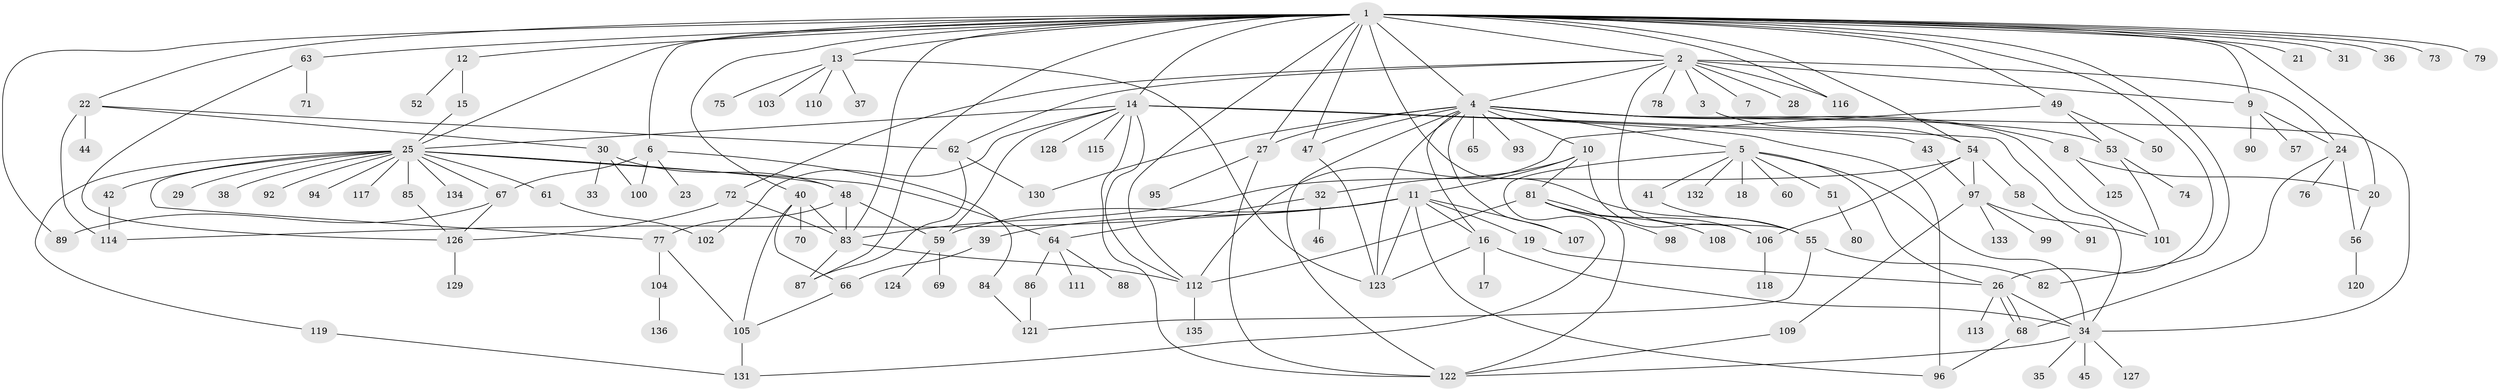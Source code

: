// coarse degree distribution, {3: 0.12195121951219512, 25: 0.012195121951219513, 4: 0.13414634146341464, 1: 0.36585365853658536, 5: 0.12195121951219512, 2: 0.0975609756097561, 6: 0.04878048780487805, 8: 0.036585365853658534, 13: 0.012195121951219513, 9: 0.024390243902439025, 10: 0.012195121951219513, 16: 0.012195121951219513}
// Generated by graph-tools (version 1.1) at 2025/36/03/04/25 23:36:54]
// undirected, 136 vertices, 209 edges
graph export_dot {
  node [color=gray90,style=filled];
  1;
  2;
  3;
  4;
  5;
  6;
  7;
  8;
  9;
  10;
  11;
  12;
  13;
  14;
  15;
  16;
  17;
  18;
  19;
  20;
  21;
  22;
  23;
  24;
  25;
  26;
  27;
  28;
  29;
  30;
  31;
  32;
  33;
  34;
  35;
  36;
  37;
  38;
  39;
  40;
  41;
  42;
  43;
  44;
  45;
  46;
  47;
  48;
  49;
  50;
  51;
  52;
  53;
  54;
  55;
  56;
  57;
  58;
  59;
  60;
  61;
  62;
  63;
  64;
  65;
  66;
  67;
  68;
  69;
  70;
  71;
  72;
  73;
  74;
  75;
  76;
  77;
  78;
  79;
  80;
  81;
  82;
  83;
  84;
  85;
  86;
  87;
  88;
  89;
  90;
  91;
  92;
  93;
  94;
  95;
  96;
  97;
  98;
  99;
  100;
  101;
  102;
  103;
  104;
  105;
  106;
  107;
  108;
  109;
  110;
  111;
  112;
  113;
  114;
  115;
  116;
  117;
  118;
  119;
  120;
  121;
  122;
  123;
  124;
  125;
  126;
  127;
  128;
  129;
  130;
  131;
  132;
  133;
  134;
  135;
  136;
  1 -- 2;
  1 -- 4;
  1 -- 6;
  1 -- 9;
  1 -- 12;
  1 -- 13;
  1 -- 14;
  1 -- 20;
  1 -- 21;
  1 -- 22;
  1 -- 25;
  1 -- 26;
  1 -- 27;
  1 -- 31;
  1 -- 36;
  1 -- 40;
  1 -- 47;
  1 -- 49;
  1 -- 54;
  1 -- 55;
  1 -- 63;
  1 -- 73;
  1 -- 79;
  1 -- 82;
  1 -- 83;
  1 -- 87;
  1 -- 89;
  1 -- 112;
  1 -- 116;
  2 -- 3;
  2 -- 4;
  2 -- 7;
  2 -- 9;
  2 -- 24;
  2 -- 28;
  2 -- 55;
  2 -- 62;
  2 -- 72;
  2 -- 78;
  2 -- 116;
  3 -- 54;
  4 -- 5;
  4 -- 8;
  4 -- 10;
  4 -- 16;
  4 -- 27;
  4 -- 34;
  4 -- 47;
  4 -- 53;
  4 -- 65;
  4 -- 93;
  4 -- 101;
  4 -- 107;
  4 -- 122;
  4 -- 123;
  4 -- 130;
  5 -- 18;
  5 -- 26;
  5 -- 34;
  5 -- 41;
  5 -- 51;
  5 -- 60;
  5 -- 131;
  5 -- 132;
  6 -- 23;
  6 -- 67;
  6 -- 84;
  6 -- 100;
  8 -- 20;
  8 -- 125;
  9 -- 24;
  9 -- 57;
  9 -- 90;
  10 -- 11;
  10 -- 32;
  10 -- 81;
  10 -- 106;
  11 -- 16;
  11 -- 19;
  11 -- 39;
  11 -- 59;
  11 -- 96;
  11 -- 107;
  11 -- 114;
  11 -- 123;
  12 -- 15;
  12 -- 52;
  13 -- 37;
  13 -- 75;
  13 -- 103;
  13 -- 110;
  13 -- 123;
  14 -- 25;
  14 -- 34;
  14 -- 43;
  14 -- 59;
  14 -- 96;
  14 -- 102;
  14 -- 112;
  14 -- 115;
  14 -- 122;
  14 -- 128;
  15 -- 25;
  16 -- 17;
  16 -- 34;
  16 -- 123;
  19 -- 26;
  20 -- 56;
  22 -- 30;
  22 -- 44;
  22 -- 62;
  22 -- 114;
  24 -- 56;
  24 -- 68;
  24 -- 76;
  25 -- 29;
  25 -- 38;
  25 -- 42;
  25 -- 48;
  25 -- 61;
  25 -- 64;
  25 -- 67;
  25 -- 77;
  25 -- 85;
  25 -- 92;
  25 -- 94;
  25 -- 117;
  25 -- 119;
  25 -- 134;
  26 -- 34;
  26 -- 68;
  26 -- 68;
  26 -- 113;
  27 -- 95;
  27 -- 122;
  30 -- 33;
  30 -- 48;
  30 -- 100;
  32 -- 46;
  32 -- 64;
  34 -- 35;
  34 -- 45;
  34 -- 122;
  34 -- 127;
  39 -- 66;
  40 -- 66;
  40 -- 70;
  40 -- 83;
  40 -- 105;
  41 -- 55;
  42 -- 114;
  43 -- 97;
  47 -- 123;
  48 -- 59;
  48 -- 77;
  48 -- 83;
  49 -- 50;
  49 -- 53;
  49 -- 112;
  51 -- 80;
  53 -- 74;
  53 -- 101;
  54 -- 58;
  54 -- 83;
  54 -- 97;
  54 -- 106;
  55 -- 82;
  55 -- 121;
  56 -- 120;
  58 -- 91;
  59 -- 69;
  59 -- 124;
  61 -- 102;
  62 -- 87;
  62 -- 130;
  63 -- 71;
  63 -- 126;
  64 -- 86;
  64 -- 88;
  64 -- 111;
  66 -- 105;
  67 -- 89;
  67 -- 126;
  68 -- 96;
  72 -- 83;
  72 -- 126;
  77 -- 104;
  77 -- 105;
  81 -- 98;
  81 -- 106;
  81 -- 108;
  81 -- 112;
  81 -- 122;
  83 -- 87;
  83 -- 112;
  84 -- 121;
  85 -- 126;
  86 -- 121;
  97 -- 99;
  97 -- 101;
  97 -- 109;
  97 -- 133;
  104 -- 136;
  105 -- 131;
  106 -- 118;
  109 -- 122;
  112 -- 135;
  119 -- 131;
  126 -- 129;
}
